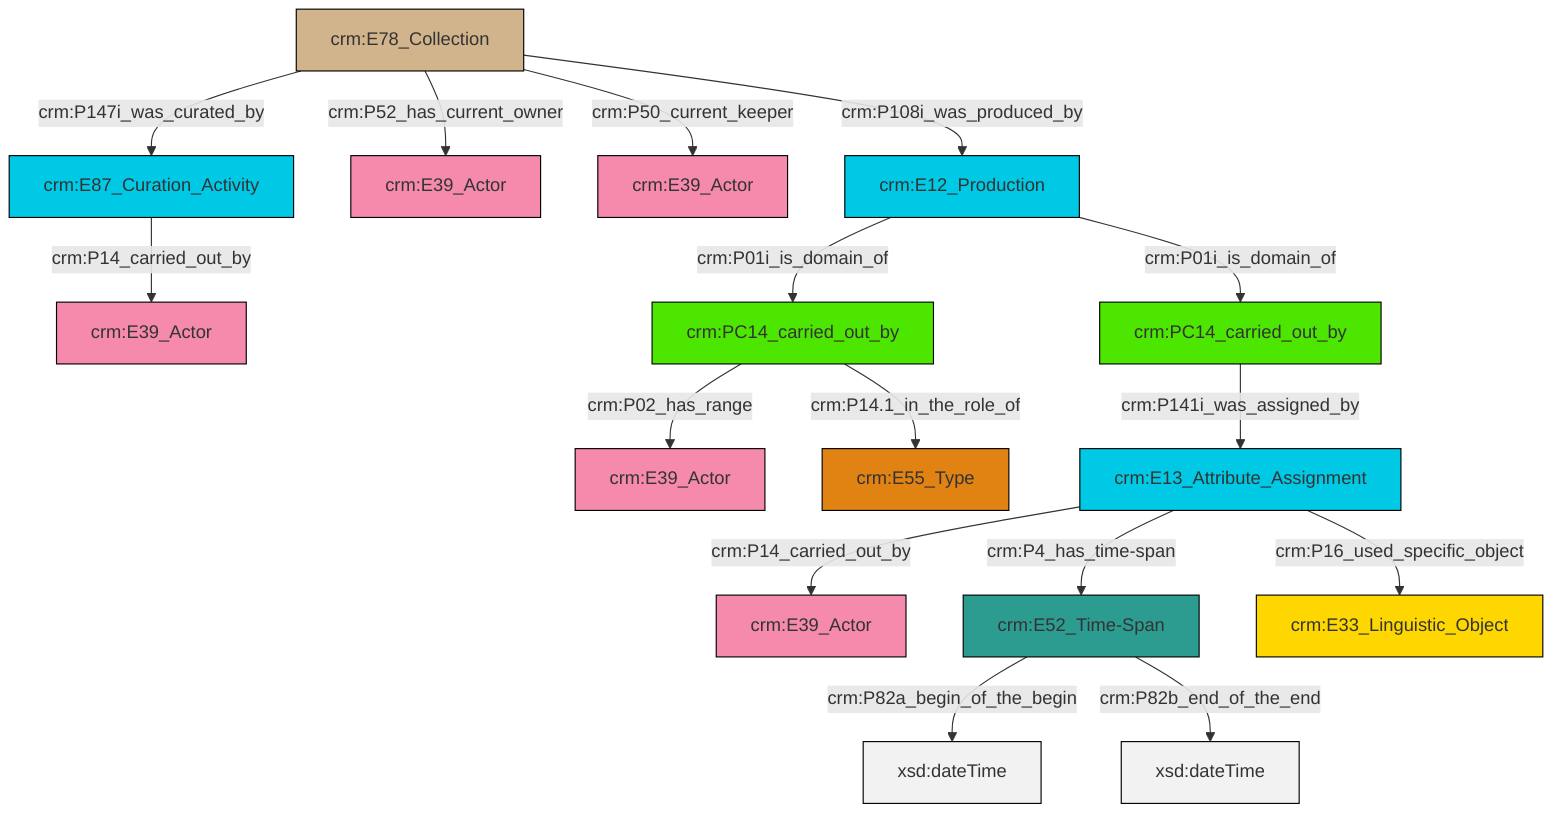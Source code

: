 graph TD
classDef Literal fill:#f2f2f2,stroke:#000000;
classDef CRM_Entity fill:#FFFFFF,stroke:#000000;
classDef Temporal_Entity fill:#00C9E6, stroke:#000000;
classDef Type fill:#E18312, stroke:#000000;
classDef Time-Span fill:#2C9C91, stroke:#000000;
classDef Appellation fill:#FFEB7F, stroke:#000000;
classDef Place fill:#008836, stroke:#000000;
classDef Persistent_Item fill:#B266B2, stroke:#000000;
classDef Conceptual_Object fill:#FFD700, stroke:#000000;
classDef Physical_Thing fill:#D2B48C, stroke:#000000;
classDef Actor fill:#f58aad, stroke:#000000;
classDef PC_Classes fill:#4ce600, stroke:#000000;
classDef Multi fill:#cccccc,stroke:#000000;

2["crm:E13_Attribute_Assignment"]:::Temporal_Entity -->|crm:P14_carried_out_by| 3["crm:E39_Actor"]:::Actor
7["crm:E87_Curation_Activity"]:::Temporal_Entity -->|crm:P14_carried_out_by| 5["crm:E39_Actor"]:::Actor
8["crm:E52_Time-Span"]:::Time-Span -->|crm:P82a_begin_of_the_begin| 9[xsd:dateTime]:::Literal
2["crm:E13_Attribute_Assignment"]:::Temporal_Entity -->|crm:P4_has_time-span| 8["crm:E52_Time-Span"]:::Time-Span
20["crm:E12_Production"]:::Temporal_Entity -->|crm:P01i_is_domain_of| 21["crm:PC14_carried_out_by"]:::PC_Classes
18["crm:E78_Collection"]:::Physical_Thing -->|crm:P147i_was_curated_by| 7["crm:E87_Curation_Activity"]:::Temporal_Entity
8["crm:E52_Time-Span"]:::Time-Span -->|crm:P82b_end_of_the_end| 22[xsd:dateTime]:::Literal
0["crm:PC14_carried_out_by"]:::PC_Classes -->|crm:P141i_was_assigned_by| 2["crm:E13_Attribute_Assignment"]:::Temporal_Entity
21["crm:PC14_carried_out_by"]:::PC_Classes -->|crm:P02_has_range| 11["crm:E39_Actor"]:::Actor
18["crm:E78_Collection"]:::Physical_Thing -->|crm:P52_has_current_owner| 14["crm:E39_Actor"]:::Actor
18["crm:E78_Collection"]:::Physical_Thing -->|crm:P50_current_keeper| 24["crm:E39_Actor"]:::Actor
21["crm:PC14_carried_out_by"]:::PC_Classes -->|crm:P14.1_in_the_role_of| 27["crm:E55_Type"]:::Type
18["crm:E78_Collection"]:::Physical_Thing -->|crm:P108i_was_produced_by| 20["crm:E12_Production"]:::Temporal_Entity
2["crm:E13_Attribute_Assignment"]:::Temporal_Entity -->|crm:P16_used_specific_object| 16["crm:E33_Linguistic_Object"]:::Conceptual_Object
20["crm:E12_Production"]:::Temporal_Entity -->|crm:P01i_is_domain_of| 0["crm:PC14_carried_out_by"]:::PC_Classes